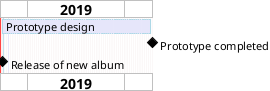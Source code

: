 {
  "sha1": "1x5z1wz2qeamstia1ohzziuc2gxnjuo",
  "insertion": {
    "when": "2024-05-30T20:48:19.822Z",
    "user": "plantuml@gmail.com"
  }
}
@startgantt

Project starts the 20th of september 2018
printscale yearly
sunday are close
2018/09/21 to 2018/09/23 are colored in red
2018/09/21 to 2018/09/30 are named [Vacation in the Bahamas] 
2018/10/01 and 2 days are colored in lightBlue
[Prototype design] as [TASK1] lasts 490 days
[TASK1] is colored in Lavender/LightBlue
[Prototype completed] happens at [TASK1]'s end
[Release of new album] happens at the 29th of September 2018

today is 30 days after start and is colored in #AAF

@endgantt
